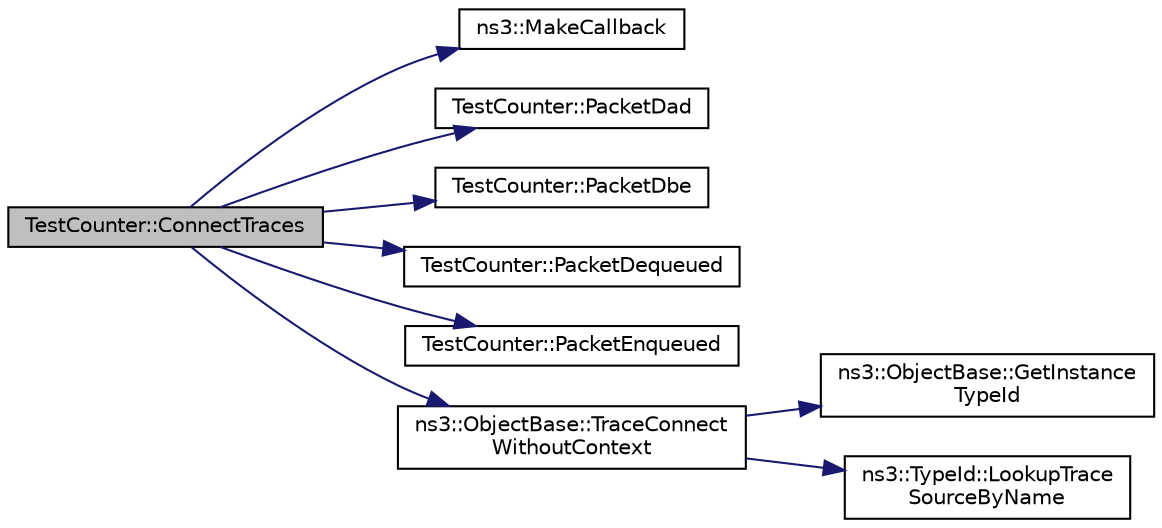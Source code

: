 digraph "TestCounter::ConnectTraces"
{
 // LATEX_PDF_SIZE
  edge [fontname="Helvetica",fontsize="10",labelfontname="Helvetica",labelfontsize="10"];
  node [fontname="Helvetica",fontsize="10",shape=record];
  rankdir="LR";
  Node1 [label="TestCounter::ConnectTraces",height=0.2,width=0.4,color="black", fillcolor="grey75", style="filled", fontcolor="black",tooltip="Connect private methods to the queue disc traces."];
  Node1 -> Node2 [color="midnightblue",fontsize="10",style="solid",fontname="Helvetica"];
  Node2 [label="ns3::MakeCallback",height=0.2,width=0.4,color="black", fillcolor="white", style="filled",URL="$namespacens3.html#af1dde3c04374147fca0cfe3b0766d664",tooltip="Build Callbacks for class method members which take varying numbers of arguments and potentially retu..."];
  Node1 -> Node3 [color="midnightblue",fontsize="10",style="solid",fontname="Helvetica"];
  Node3 [label="TestCounter::PacketDad",height=0.2,width=0.4,color="black", fillcolor="white", style="filled",URL="$class_test_counter.html#a28fc4b6d18523c8464560b2944a77858",tooltip="Update statistics after a packet has been dropped after dequeue."];
  Node1 -> Node4 [color="midnightblue",fontsize="10",style="solid",fontname="Helvetica"];
  Node4 [label="TestCounter::PacketDbe",height=0.2,width=0.4,color="black", fillcolor="white", style="filled",URL="$class_test_counter.html#a649d22d2e8ba9b631f72cb72320c2ecb",tooltip="Update statistics after a packet has been dropped before enqueue."];
  Node1 -> Node5 [color="midnightblue",fontsize="10",style="solid",fontname="Helvetica"];
  Node5 [label="TestCounter::PacketDequeued",height=0.2,width=0.4,color="black", fillcolor="white", style="filled",URL="$class_test_counter.html#a24c494a8a4caab0b60ef769cb0a1c6bc",tooltip="Update statistics after a packet has been dequeued."];
  Node1 -> Node6 [color="midnightblue",fontsize="10",style="solid",fontname="Helvetica"];
  Node6 [label="TestCounter::PacketEnqueued",height=0.2,width=0.4,color="black", fillcolor="white", style="filled",URL="$class_test_counter.html#a760c19ff9da22d3b1f64931f49b58d5b",tooltip="Update statistics after a packet has been enqueued."];
  Node1 -> Node7 [color="midnightblue",fontsize="10",style="solid",fontname="Helvetica"];
  Node7 [label="ns3::ObjectBase::TraceConnect\lWithoutContext",height=0.2,width=0.4,color="black", fillcolor="white", style="filled",URL="$classns3_1_1_object_base.html#a1be45f6fd561e75dcac9dfa81b2b81e4",tooltip="Connect a TraceSource to a Callback without a context."];
  Node7 -> Node8 [color="midnightblue",fontsize="10",style="solid",fontname="Helvetica"];
  Node8 [label="ns3::ObjectBase::GetInstance\lTypeId",height=0.2,width=0.4,color="black", fillcolor="white", style="filled",URL="$classns3_1_1_object_base.html#abe5b43a6f5b99a92a4c3122db31f06fb",tooltip="Get the most derived TypeId for this Object."];
  Node7 -> Node9 [color="midnightblue",fontsize="10",style="solid",fontname="Helvetica"];
  Node9 [label="ns3::TypeId::LookupTrace\lSourceByName",height=0.2,width=0.4,color="black", fillcolor="white", style="filled",URL="$classns3_1_1_type_id.html#a9a07e9b925ebf9257c9f4f0732901502",tooltip="Find a TraceSource by name."];
}

